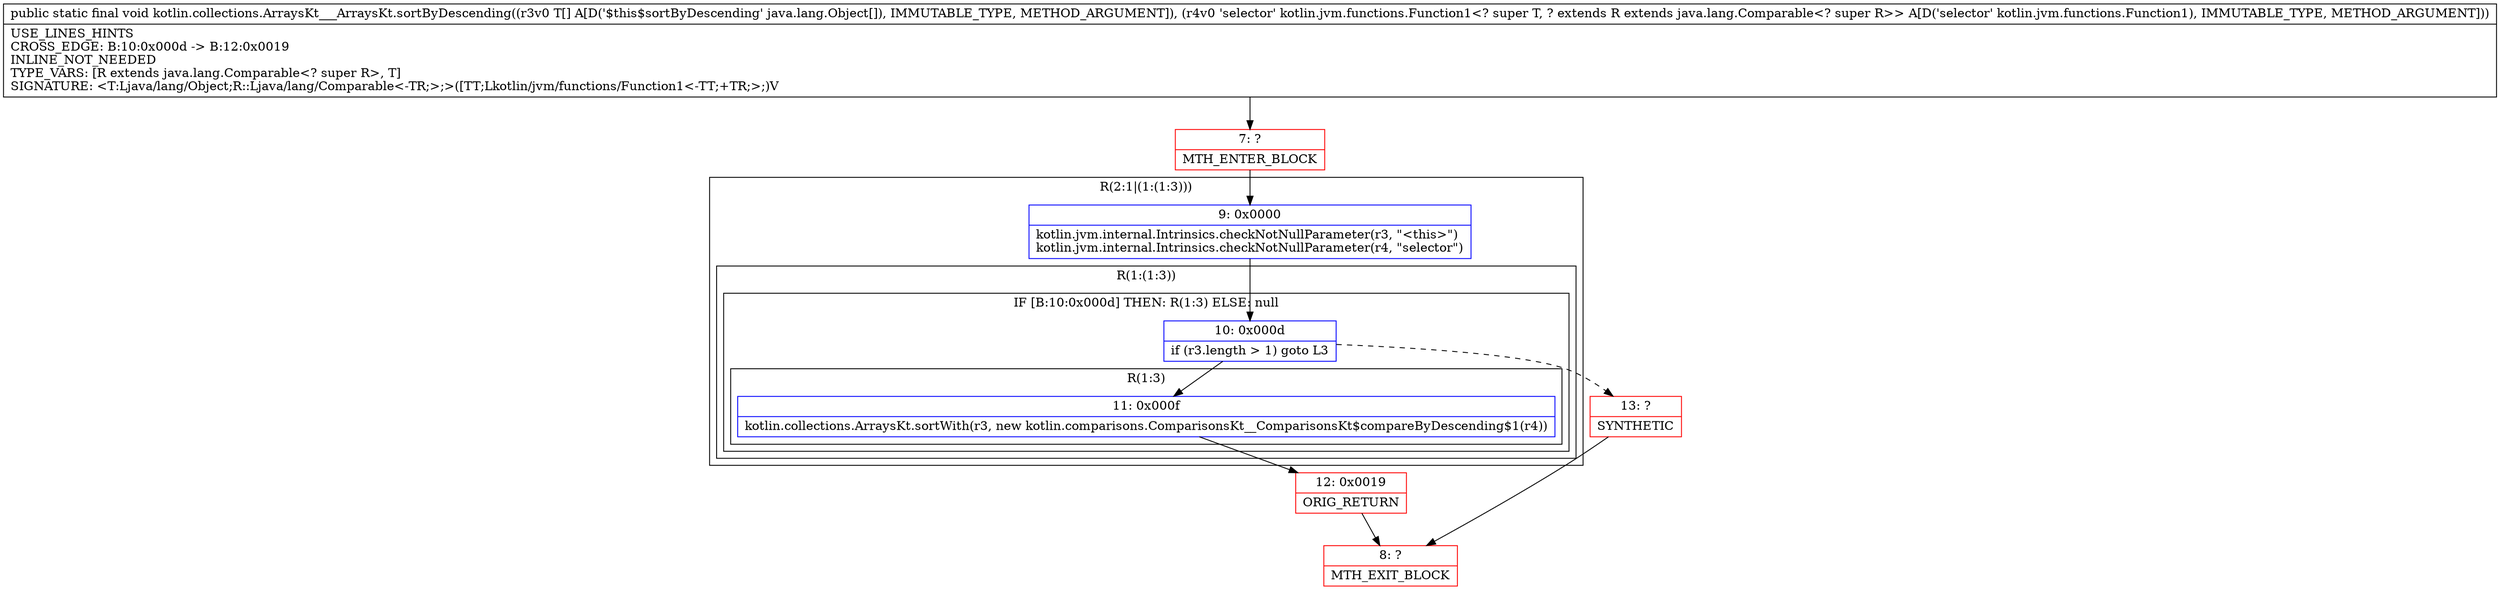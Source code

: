 digraph "CFG forkotlin.collections.ArraysKt___ArraysKt.sortByDescending([Ljava\/lang\/Object;Lkotlin\/jvm\/functions\/Function1;)V" {
subgraph cluster_Region_2106744079 {
label = "R(2:1|(1:(1:3)))";
node [shape=record,color=blue];
Node_9 [shape=record,label="{9\:\ 0x0000|kotlin.jvm.internal.Intrinsics.checkNotNullParameter(r3, \"\<this\>\")\lkotlin.jvm.internal.Intrinsics.checkNotNullParameter(r4, \"selector\")\l}"];
subgraph cluster_Region_1421226523 {
label = "R(1:(1:3))";
node [shape=record,color=blue];
subgraph cluster_IfRegion_1930365436 {
label = "IF [B:10:0x000d] THEN: R(1:3) ELSE: null";
node [shape=record,color=blue];
Node_10 [shape=record,label="{10\:\ 0x000d|if (r3.length \> 1) goto L3\l}"];
subgraph cluster_Region_982589799 {
label = "R(1:3)";
node [shape=record,color=blue];
Node_11 [shape=record,label="{11\:\ 0x000f|kotlin.collections.ArraysKt.sortWith(r3, new kotlin.comparisons.ComparisonsKt__ComparisonsKt$compareByDescending$1(r4))\l}"];
}
}
}
}
Node_7 [shape=record,color=red,label="{7\:\ ?|MTH_ENTER_BLOCK\l}"];
Node_12 [shape=record,color=red,label="{12\:\ 0x0019|ORIG_RETURN\l}"];
Node_8 [shape=record,color=red,label="{8\:\ ?|MTH_EXIT_BLOCK\l}"];
Node_13 [shape=record,color=red,label="{13\:\ ?|SYNTHETIC\l}"];
MethodNode[shape=record,label="{public static final void kotlin.collections.ArraysKt___ArraysKt.sortByDescending((r3v0 T[] A[D('$this$sortByDescending' java.lang.Object[]), IMMUTABLE_TYPE, METHOD_ARGUMENT]), (r4v0 'selector' kotlin.jvm.functions.Function1\<? super T, ? extends R extends java.lang.Comparable\<? super R\>\> A[D('selector' kotlin.jvm.functions.Function1), IMMUTABLE_TYPE, METHOD_ARGUMENT]))  | USE_LINES_HINTS\lCROSS_EDGE: B:10:0x000d \-\> B:12:0x0019\lINLINE_NOT_NEEDED\lTYPE_VARS: [R extends java.lang.Comparable\<? super R\>, T]\lSIGNATURE: \<T:Ljava\/lang\/Object;R::Ljava\/lang\/Comparable\<\-TR;\>;\>([TT;Lkotlin\/jvm\/functions\/Function1\<\-TT;+TR;\>;)V\l}"];
MethodNode -> Node_7;Node_9 -> Node_10;
Node_10 -> Node_11;
Node_10 -> Node_13[style=dashed];
Node_11 -> Node_12;
Node_7 -> Node_9;
Node_12 -> Node_8;
Node_13 -> Node_8;
}

